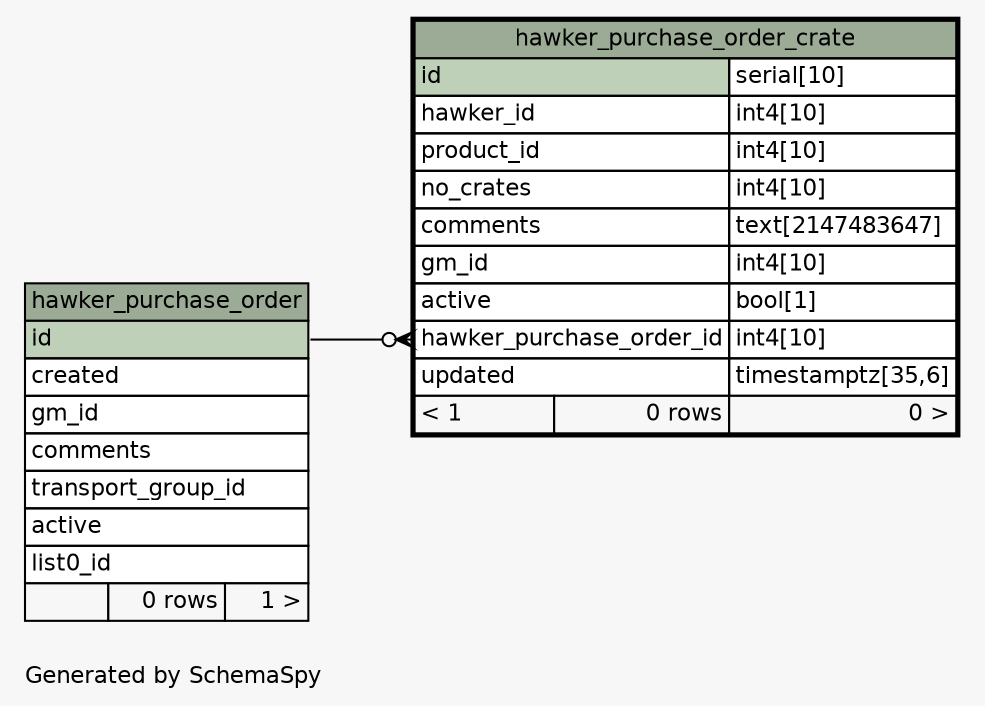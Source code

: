 // dot 2.38.0 on Linux 4.4.84-boot2docker
// SchemaSpy rev 590
digraph "oneDegreeRelationshipsDiagram" {
  graph [
    rankdir="RL"
    bgcolor="#f7f7f7"
    label="\nGenerated by SchemaSpy"
    labeljust="l"
    nodesep="0.18"
    ranksep="0.46"
    fontname="Helvetica"
    fontsize="11"
  ];
  node [
    fontname="Helvetica"
    fontsize="11"
    shape="plaintext"
  ];
  edge [
    arrowsize="0.8"
  ];
  "hawker_purchase_order_crate":"hawker_purchase_order_id":w -> "hawker_purchase_order":"id":e [arrowhead=none dir=back arrowtail=crowodot];
  "hawker_purchase_order" [
    label=<
    <TABLE BORDER="0" CELLBORDER="1" CELLSPACING="0" BGCOLOR="#ffffff">
      <TR><TD COLSPAN="3" BGCOLOR="#9bab96" ALIGN="CENTER">hawker_purchase_order</TD></TR>
      <TR><TD PORT="id" COLSPAN="3" BGCOLOR="#bed1b8" ALIGN="LEFT">id</TD></TR>
      <TR><TD PORT="created" COLSPAN="3" ALIGN="LEFT">created</TD></TR>
      <TR><TD PORT="gm_id" COLSPAN="3" ALIGN="LEFT">gm_id</TD></TR>
      <TR><TD PORT="comments" COLSPAN="3" ALIGN="LEFT">comments</TD></TR>
      <TR><TD PORT="transport_group_id" COLSPAN="3" ALIGN="LEFT">transport_group_id</TD></TR>
      <TR><TD PORT="active" COLSPAN="3" ALIGN="LEFT">active</TD></TR>
      <TR><TD PORT="list0_id" COLSPAN="3" ALIGN="LEFT">list0_id</TD></TR>
      <TR><TD ALIGN="LEFT" BGCOLOR="#f7f7f7">  </TD><TD ALIGN="RIGHT" BGCOLOR="#f7f7f7">0 rows</TD><TD ALIGN="RIGHT" BGCOLOR="#f7f7f7">1 &gt;</TD></TR>
    </TABLE>>
    URL="hawker_purchase_order.html"
    tooltip="hawker_purchase_order"
  ];
  "hawker_purchase_order_crate" [
    label=<
    <TABLE BORDER="2" CELLBORDER="1" CELLSPACING="0" BGCOLOR="#ffffff">
      <TR><TD COLSPAN="3" BGCOLOR="#9bab96" ALIGN="CENTER">hawker_purchase_order_crate</TD></TR>
      <TR><TD PORT="id" COLSPAN="2" BGCOLOR="#bed1b8" ALIGN="LEFT">id</TD><TD PORT="id.type" ALIGN="LEFT">serial[10]</TD></TR>
      <TR><TD PORT="hawker_id" COLSPAN="2" ALIGN="LEFT">hawker_id</TD><TD PORT="hawker_id.type" ALIGN="LEFT">int4[10]</TD></TR>
      <TR><TD PORT="product_id" COLSPAN="2" ALIGN="LEFT">product_id</TD><TD PORT="product_id.type" ALIGN="LEFT">int4[10]</TD></TR>
      <TR><TD PORT="no_crates" COLSPAN="2" ALIGN="LEFT">no_crates</TD><TD PORT="no_crates.type" ALIGN="LEFT">int4[10]</TD></TR>
      <TR><TD PORT="comments" COLSPAN="2" ALIGN="LEFT">comments</TD><TD PORT="comments.type" ALIGN="LEFT">text[2147483647]</TD></TR>
      <TR><TD PORT="gm_id" COLSPAN="2" ALIGN="LEFT">gm_id</TD><TD PORT="gm_id.type" ALIGN="LEFT">int4[10]</TD></TR>
      <TR><TD PORT="active" COLSPAN="2" ALIGN="LEFT">active</TD><TD PORT="active.type" ALIGN="LEFT">bool[1]</TD></TR>
      <TR><TD PORT="hawker_purchase_order_id" COLSPAN="2" ALIGN="LEFT">hawker_purchase_order_id</TD><TD PORT="hawker_purchase_order_id.type" ALIGN="LEFT">int4[10]</TD></TR>
      <TR><TD PORT="updated" COLSPAN="2" ALIGN="LEFT">updated</TD><TD PORT="updated.type" ALIGN="LEFT">timestamptz[35,6]</TD></TR>
      <TR><TD ALIGN="LEFT" BGCOLOR="#f7f7f7">&lt; 1</TD><TD ALIGN="RIGHT" BGCOLOR="#f7f7f7">0 rows</TD><TD ALIGN="RIGHT" BGCOLOR="#f7f7f7">0 &gt;</TD></TR>
    </TABLE>>
    URL="hawker_purchase_order_crate.html"
    tooltip="hawker_purchase_order_crate"
  ];
}
